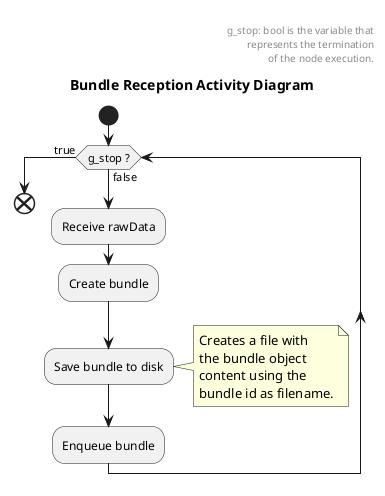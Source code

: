 
@startuml
title Bundle Reception Activity Diagram
start

while (g_stop ?) is (false)
	:Receive rawData;
	:Create bundle;
	:Save bundle to disk;
note right
		Creates a file with
		the bundle object
		content using the
		bundle id as filename.
end note
	:Enqueue bundle;
endwhile (true)
end

header

	g_stop: bool is the variable that
	represents the termination
	of the node execution.
end header

@enduml